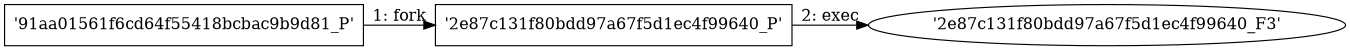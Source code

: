 digraph "D:\Learning\Paper\apt\基于CTI的攻击预警\Dataset\攻击图\ASGfromALLCTI\Vulnerability Spotlight Foxit PDF Reader JavaScript Remote Code Execution Vulns.dot" {
rankdir="LR"
size="9"
fixedsize="false"
splines="true"
nodesep=0.3
ranksep=0
fontsize=10
overlap="scalexy"
engine= "neato"
	"'91aa01561f6cd64f55418bcbac9b9d81_P'" [node_type=Process shape=box]
	"'2e87c131f80bdd97a67f5d1ec4f99640_P'" [node_type=Process shape=box]
	"'91aa01561f6cd64f55418bcbac9b9d81_P'" -> "'2e87c131f80bdd97a67f5d1ec4f99640_P'" [label="1: fork"]
	"'2e87c131f80bdd97a67f5d1ec4f99640_P'" [node_type=Process shape=box]
	"'2e87c131f80bdd97a67f5d1ec4f99640_F3'" [node_type=File shape=ellipse]
	"'2e87c131f80bdd97a67f5d1ec4f99640_P'" -> "'2e87c131f80bdd97a67f5d1ec4f99640_F3'" [label="2: exec"]
}
